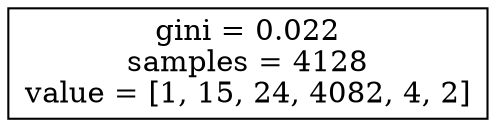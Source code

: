 digraph Tree {
node [shape=box] ;
0 [label="gini = 0.022\nsamples = 4128\nvalue = [1, 15, 24, 4082, 4, 2]"] ;
}
